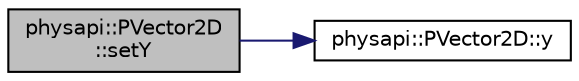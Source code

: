 digraph "physapi::PVector2D::setY"
{
 // LATEX_PDF_SIZE
  edge [fontname="Helvetica",fontsize="10",labelfontname="Helvetica",labelfontsize="10"];
  node [fontname="Helvetica",fontsize="10",shape=record];
  rankdir="LR";
  Node1 [label="physapi::PVector2D\l::setY",height=0.2,width=0.4,color="black", fillcolor="grey75", style="filled", fontcolor="black",tooltip="Set a new y coordinate."];
  Node1 -> Node2 [color="midnightblue",fontsize="10",style="solid"];
  Node2 [label="physapi::PVector2D::y",height=0.2,width=0.4,color="black", fillcolor="white", style="filled",URL="$classphysapi_1_1_p_vector2_d.html#a15bb9964eb7b9ea7936d3e075737558e",tooltip="Get the y coordinate."];
}
